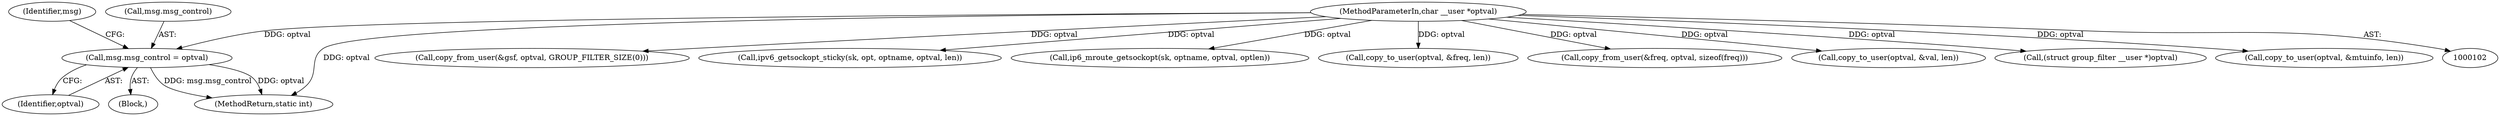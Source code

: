 digraph "0_linux_45f6fad84cc305103b28d73482b344d7f5b76f39_10@pointer" {
"1000235" [label="(Call,msg.msg_control = optval)"];
"1000106" [label="(MethodParameterIn,char __user *optval)"];
"1000186" [label="(Call,copy_from_user(&gsf, optval, GROUP_FILTER_SIZE(0)))"];
"1000242" [label="(Identifier,msg)"];
"1000239" [label="(Identifier,optval)"];
"1000223" [label="(Block,)"];
"1001039" [label="(MethodReturn,static int)"];
"1000106" [label="(MethodParameterIn,char __user *optval)"];
"1000596" [label="(Call,ipv6_getsockopt_sticky(sk, opt, optname, optval, len))"];
"1000121" [label="(Call,ip6_mroute_getsockopt(sk, optname, optval, optlen))"];
"1000236" [label="(Call,msg.msg_control)"];
"1000944" [label="(Call,copy_to_user(optval, &freq, len))"];
"1000890" [label="(Call,copy_from_user(&freq, optval, sizeof(freq)))"];
"1001029" [label="(Call,copy_to_user(optval, &val, len))"];
"1000214" [label="(Call,(struct group_filter __user *)optval)"];
"1000235" [label="(Call,msg.msg_control = optval)"];
"1000750" [label="(Call,copy_to_user(optval, &mtuinfo, len))"];
"1000235" -> "1000223"  [label="AST: "];
"1000235" -> "1000239"  [label="CFG: "];
"1000236" -> "1000235"  [label="AST: "];
"1000239" -> "1000235"  [label="AST: "];
"1000242" -> "1000235"  [label="CFG: "];
"1000235" -> "1001039"  [label="DDG: msg.msg_control"];
"1000235" -> "1001039"  [label="DDG: optval"];
"1000106" -> "1000235"  [label="DDG: optval"];
"1000106" -> "1000102"  [label="AST: "];
"1000106" -> "1001039"  [label="DDG: optval"];
"1000106" -> "1000121"  [label="DDG: optval"];
"1000106" -> "1000186"  [label="DDG: optval"];
"1000106" -> "1000214"  [label="DDG: optval"];
"1000106" -> "1000596"  [label="DDG: optval"];
"1000106" -> "1000750"  [label="DDG: optval"];
"1000106" -> "1000890"  [label="DDG: optval"];
"1000106" -> "1000944"  [label="DDG: optval"];
"1000106" -> "1001029"  [label="DDG: optval"];
}
